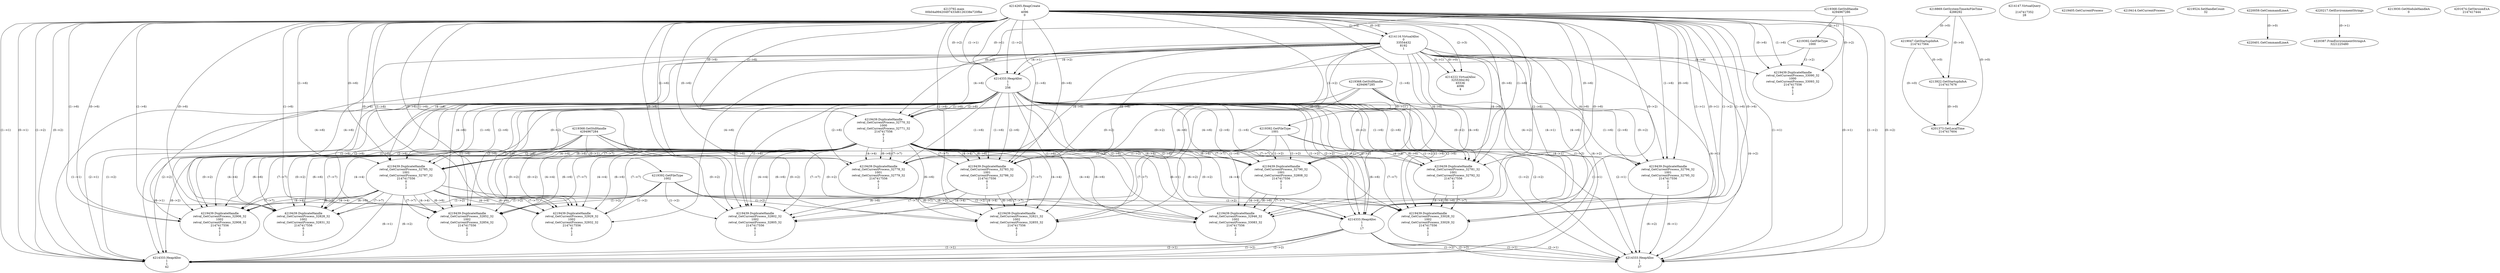 // Global SCDG with merge call
digraph {
	0 [label="4213792.main
00b04a99420497433d6126338e720fbe"]
	1 [label="4214265.HeapCreate
1
4096
0"]
	2 [label="4218869.GetSystemTimeAsFileTime
4288292"]
	3 [label="4214116.VirtualAlloc
0
33554432
8192
1"]
	1 -> 3 [label="(1-->4)"]
	1 -> 3 [label="(0-->4)"]
	4 [label="4214147.VirtualQuery

2147417352
28"]
	5 [label="4214222.VirtualAlloc
3255304192
65536
4096
4"]
	3 -> 5 [label="(0-->1)"]
	1 -> 5 [label="(2-->3)"]
	3 -> 5 [label="(0-->0)"]
	6 [label="4219047.GetStartupInfoA
2147417564"]
	2 -> 6 [label="(0-->0)"]
	7 [label="4219368.GetStdHandle
4294967286"]
	8 [label="4219392.GetFileType
1000"]
	7 -> 8 [label="(0-->1)"]
	9 [label="4219405.GetCurrentProcess
"]
	10 [label="4219414.GetCurrentProcess
"]
	11 [label="4219439.DuplicateHandle
retval_GetCurrentProcess_33090_32
1000
retval_GetCurrentProcess_33093_32
2147417556
0
1
2"]
	7 -> 11 [label="(0-->2)"]
	8 -> 11 [label="(1-->2)"]
	1 -> 11 [label="(1-->6)"]
	1 -> 11 [label="(0-->6)"]
	3 -> 11 [label="(4-->6)"]
	12 [label="4214333.HeapAlloc
1
1
256"]
	1 -> 12 [label="(1-->1)"]
	1 -> 12 [label="(0-->1)"]
	3 -> 12 [label="(4-->1)"]
	1 -> 12 [label="(1-->2)"]
	1 -> 12 [label="(0-->2)"]
	3 -> 12 [label="(4-->2)"]
	13 [label="4219439.DuplicateHandle
retval_GetCurrentProcess_32770_32
1000
retval_GetCurrentProcess_32771_32
2147417556
0
1
2"]
	7 -> 13 [label="(0-->2)"]
	8 -> 13 [label="(1-->2)"]
	1 -> 13 [label="(1-->6)"]
	1 -> 13 [label="(0-->6)"]
	3 -> 13 [label="(4-->6)"]
	12 -> 13 [label="(1-->6)"]
	12 -> 13 [label="(2-->6)"]
	14 [label="4219368.GetStdHandle
4294967285"]
	15 [label="4219392.GetFileType
1001"]
	14 -> 15 [label="(0-->1)"]
	16 [label="4219439.DuplicateHandle
retval_GetCurrentProcess_32785_32
1001
retval_GetCurrentProcess_32787_32
2147417556
0
1
2"]
	14 -> 16 [label="(0-->2)"]
	15 -> 16 [label="(1-->2)"]
	13 -> 16 [label="(4-->4)"]
	1 -> 16 [label="(1-->6)"]
	1 -> 16 [label="(0-->6)"]
	3 -> 16 [label="(4-->6)"]
	12 -> 16 [label="(1-->6)"]
	12 -> 16 [label="(2-->6)"]
	13 -> 16 [label="(6-->6)"]
	13 -> 16 [label="(7-->7)"]
	17 [label="4219368.GetStdHandle
4294967284"]
	18 [label="4219392.GetFileType
1002"]
	17 -> 18 [label="(0-->1)"]
	19 [label="4219524.SetHandleCount
32"]
	20 [label="4220059.GetCommandLineA
"]
	21 [label="4214333.HeapAlloc
1
1
17"]
	1 -> 21 [label="(1-->1)"]
	1 -> 21 [label="(0-->1)"]
	3 -> 21 [label="(4-->1)"]
	12 -> 21 [label="(1-->1)"]
	12 -> 21 [label="(2-->1)"]
	13 -> 21 [label="(6-->1)"]
	16 -> 21 [label="(6-->1)"]
	1 -> 21 [label="(1-->2)"]
	1 -> 21 [label="(0-->2)"]
	3 -> 21 [label="(4-->2)"]
	12 -> 21 [label="(1-->2)"]
	12 -> 21 [label="(2-->2)"]
	13 -> 21 [label="(6-->2)"]
	16 -> 21 [label="(6-->2)"]
	22 [label="4220217.GetEnvironmentStrings
"]
	23 [label="4219439.DuplicateHandle
retval_GetCurrentProcess_32794_32
1001
retval_GetCurrentProcess_32795_32
2147417556
0
1
2"]
	14 -> 23 [label="(0-->2)"]
	15 -> 23 [label="(1-->2)"]
	1 -> 23 [label="(1-->6)"]
	1 -> 23 [label="(0-->6)"]
	3 -> 23 [label="(4-->6)"]
	12 -> 23 [label="(1-->6)"]
	12 -> 23 [label="(2-->6)"]
	24 [label="4214333.HeapAlloc
1
1
37"]
	1 -> 24 [label="(1-->1)"]
	1 -> 24 [label="(0-->1)"]
	3 -> 24 [label="(4-->1)"]
	12 -> 24 [label="(1-->1)"]
	12 -> 24 [label="(2-->1)"]
	21 -> 24 [label="(1-->1)"]
	21 -> 24 [label="(2-->1)"]
	23 -> 24 [label="(6-->1)"]
	1 -> 24 [label="(1-->2)"]
	1 -> 24 [label="(0-->2)"]
	3 -> 24 [label="(4-->2)"]
	12 -> 24 [label="(1-->2)"]
	12 -> 24 [label="(2-->2)"]
	21 -> 24 [label="(1-->2)"]
	21 -> 24 [label="(2-->2)"]
	23 -> 24 [label="(6-->2)"]
	25 [label="4219439.DuplicateHandle
retval_GetCurrentProcess_32906_32
1002
retval_GetCurrentProcess_32908_32
2147417556
0
1
2"]
	17 -> 25 [label="(0-->2)"]
	18 -> 25 [label="(1-->2)"]
	13 -> 25 [label="(4-->4)"]
	16 -> 25 [label="(4-->4)"]
	1 -> 25 [label="(1-->6)"]
	1 -> 25 [label="(0-->6)"]
	3 -> 25 [label="(4-->6)"]
	12 -> 25 [label="(1-->6)"]
	12 -> 25 [label="(2-->6)"]
	13 -> 25 [label="(6-->6)"]
	16 -> 25 [label="(6-->6)"]
	13 -> 25 [label="(7-->7)"]
	16 -> 25 [label="(7-->7)"]
	26 [label="4220387.FreeEnvironmentStringsA
3221225480"]
	22 -> 26 [label="(0-->1)"]
	27 [label="4213922.GetStartupInfoA
2147417676"]
	2 -> 27 [label="(0-->0)"]
	6 -> 27 [label="(0-->0)"]
	28 [label="4213930.GetModuleHandleA
0"]
	29 [label="4220401.GetCommandLineA
"]
	20 -> 29 [label="(0-->0)"]
	30 [label="4201373.GetLocalTime
2147417604"]
	2 -> 30 [label="(0-->0)"]
	6 -> 30 [label="(0-->0)"]
	27 -> 30 [label="(0-->0)"]
	31 [label="4201674.GetVersionExA
2147417444"]
	32 [label="4219439.DuplicateHandle
retval_GetCurrentProcess_32828_32
1002
retval_GetCurrentProcess_32831_32
2147417556
0
1
2"]
	17 -> 32 [label="(0-->2)"]
	18 -> 32 [label="(1-->2)"]
	13 -> 32 [label="(4-->4)"]
	16 -> 32 [label="(4-->4)"]
	1 -> 32 [label="(1-->6)"]
	1 -> 32 [label="(0-->6)"]
	3 -> 32 [label="(4-->6)"]
	12 -> 32 [label="(1-->6)"]
	12 -> 32 [label="(2-->6)"]
	13 -> 32 [label="(6-->6)"]
	16 -> 32 [label="(6-->6)"]
	13 -> 32 [label="(7-->7)"]
	16 -> 32 [label="(7-->7)"]
	33 [label="4214333.HeapAlloc
1
1
42"]
	1 -> 33 [label="(1-->1)"]
	1 -> 33 [label="(0-->1)"]
	3 -> 33 [label="(4-->1)"]
	12 -> 33 [label="(1-->1)"]
	12 -> 33 [label="(2-->1)"]
	13 -> 33 [label="(6-->1)"]
	16 -> 33 [label="(6-->1)"]
	21 -> 33 [label="(1-->1)"]
	21 -> 33 [label="(2-->1)"]
	1 -> 33 [label="(1-->2)"]
	1 -> 33 [label="(0-->2)"]
	3 -> 33 [label="(4-->2)"]
	12 -> 33 [label="(1-->2)"]
	12 -> 33 [label="(2-->2)"]
	13 -> 33 [label="(6-->2)"]
	16 -> 33 [label="(6-->2)"]
	21 -> 33 [label="(1-->2)"]
	21 -> 33 [label="(2-->2)"]
	34 [label="4219439.DuplicateHandle
retval_GetCurrentProcess_32783_32
1001
retval_GetCurrentProcess_32786_32
2147417556
0
1
2"]
	14 -> 34 [label="(0-->2)"]
	15 -> 34 [label="(1-->2)"]
	13 -> 34 [label="(4-->4)"]
	1 -> 34 [label="(1-->6)"]
	1 -> 34 [label="(0-->6)"]
	3 -> 34 [label="(4-->6)"]
	12 -> 34 [label="(1-->6)"]
	12 -> 34 [label="(2-->6)"]
	13 -> 34 [label="(6-->6)"]
	13 -> 34 [label="(7-->7)"]
	35 [label="4219439.DuplicateHandle
retval_GetCurrentProcess_32802_32
1002
retval_GetCurrentProcess_32805_32
2147417556
0
1
2"]
	17 -> 35 [label="(0-->2)"]
	18 -> 35 [label="(1-->2)"]
	13 -> 35 [label="(4-->4)"]
	34 -> 35 [label="(4-->4)"]
	1 -> 35 [label="(1-->6)"]
	1 -> 35 [label="(0-->6)"]
	3 -> 35 [label="(4-->6)"]
	12 -> 35 [label="(1-->6)"]
	12 -> 35 [label="(2-->6)"]
	13 -> 35 [label="(6-->6)"]
	34 -> 35 [label="(6-->6)"]
	13 -> 35 [label="(7-->7)"]
	34 -> 35 [label="(7-->7)"]
	36 [label="4219439.DuplicateHandle
retval_GetCurrentProcess_32852_32
1002
retval_GetCurrentProcess_32854_32
2147417556
0
1
2"]
	17 -> 36 [label="(0-->2)"]
	18 -> 36 [label="(1-->2)"]
	13 -> 36 [label="(4-->4)"]
	16 -> 36 [label="(4-->4)"]
	1 -> 36 [label="(1-->6)"]
	1 -> 36 [label="(0-->6)"]
	3 -> 36 [label="(4-->6)"]
	12 -> 36 [label="(1-->6)"]
	12 -> 36 [label="(2-->6)"]
	13 -> 36 [label="(6-->6)"]
	16 -> 36 [label="(6-->6)"]
	13 -> 36 [label="(7-->7)"]
	16 -> 36 [label="(7-->7)"]
	37 [label="4219439.DuplicateHandle
retval_GetCurrentProcess_32821_32
1002
retval_GetCurrentProcess_32855_32
2147417556
0
1
2"]
	17 -> 37 [label="(0-->2)"]
	18 -> 37 [label="(1-->2)"]
	13 -> 37 [label="(4-->4)"]
	34 -> 37 [label="(4-->4)"]
	1 -> 37 [label="(1-->6)"]
	1 -> 37 [label="(0-->6)"]
	3 -> 37 [label="(4-->6)"]
	12 -> 37 [label="(1-->6)"]
	12 -> 37 [label="(2-->6)"]
	13 -> 37 [label="(6-->6)"]
	34 -> 37 [label="(6-->6)"]
	13 -> 37 [label="(7-->7)"]
	34 -> 37 [label="(7-->7)"]
	38 [label="4219439.DuplicateHandle
retval_GetCurrentProcess_32929_32
1002
retval_GetCurrentProcess_32932_32
2147417556
0
1
2"]
	17 -> 38 [label="(0-->2)"]
	18 -> 38 [label="(1-->2)"]
	13 -> 38 [label="(4-->4)"]
	16 -> 38 [label="(4-->4)"]
	1 -> 38 [label="(1-->6)"]
	1 -> 38 [label="(0-->6)"]
	3 -> 38 [label="(4-->6)"]
	12 -> 38 [label="(1-->6)"]
	12 -> 38 [label="(2-->6)"]
	13 -> 38 [label="(6-->6)"]
	16 -> 38 [label="(6-->6)"]
	13 -> 38 [label="(7-->7)"]
	16 -> 38 [label="(7-->7)"]
	39 [label="4219439.DuplicateHandle
retval_GetCurrentProcess_32781_32
1001
retval_GetCurrentProcess_32792_32
2147417556
0
1
2"]
	14 -> 39 [label="(0-->2)"]
	15 -> 39 [label="(1-->2)"]
	13 -> 39 [label="(4-->4)"]
	1 -> 39 [label="(1-->6)"]
	1 -> 39 [label="(0-->6)"]
	3 -> 39 [label="(4-->6)"]
	12 -> 39 [label="(1-->6)"]
	12 -> 39 [label="(2-->6)"]
	13 -> 39 [label="(6-->6)"]
	13 -> 39 [label="(7-->7)"]
	40 [label="4219439.DuplicateHandle
retval_GetCurrentProcess_33028_32
1002
retval_GetCurrentProcess_33029_32
2147417556
0
1
2"]
	17 -> 40 [label="(0-->2)"]
	18 -> 40 [label="(1-->2)"]
	13 -> 40 [label="(4-->4)"]
	39 -> 40 [label="(4-->4)"]
	1 -> 40 [label="(1-->6)"]
	1 -> 40 [label="(0-->6)"]
	3 -> 40 [label="(4-->6)"]
	12 -> 40 [label="(1-->6)"]
	12 -> 40 [label="(2-->6)"]
	13 -> 40 [label="(6-->6)"]
	39 -> 40 [label="(6-->6)"]
	13 -> 40 [label="(7-->7)"]
	39 -> 40 [label="(7-->7)"]
	41 [label="4219439.DuplicateHandle
retval_GetCurrentProcess_32778_32
1001
retval_GetCurrentProcess_32779_32
2147417556
0
1
2"]
	14 -> 41 [label="(0-->2)"]
	15 -> 41 [label="(1-->2)"]
	13 -> 41 [label="(4-->4)"]
	1 -> 41 [label="(1-->6)"]
	1 -> 41 [label="(0-->6)"]
	3 -> 41 [label="(4-->6)"]
	12 -> 41 [label="(1-->6)"]
	12 -> 41 [label="(2-->6)"]
	13 -> 41 [label="(6-->6)"]
	13 -> 41 [label="(7-->7)"]
	42 [label="4219439.DuplicateHandle
retval_GetCurrentProcess_32790_32
1001
retval_GetCurrentProcess_32808_32
2147417556
0
1
2"]
	14 -> 42 [label="(0-->2)"]
	15 -> 42 [label="(1-->2)"]
	13 -> 42 [label="(4-->4)"]
	1 -> 42 [label="(1-->6)"]
	1 -> 42 [label="(0-->6)"]
	3 -> 42 [label="(4-->6)"]
	12 -> 42 [label="(1-->6)"]
	12 -> 42 [label="(2-->6)"]
	13 -> 42 [label="(6-->6)"]
	13 -> 42 [label="(7-->7)"]
	43 [label="4219439.DuplicateHandle
retval_GetCurrentProcess_32946_32
1002
retval_GetCurrentProcess_33083_32
2147417556
0
1
2"]
	17 -> 43 [label="(0-->2)"]
	18 -> 43 [label="(1-->2)"]
	13 -> 43 [label="(4-->4)"]
	42 -> 43 [label="(4-->4)"]
	1 -> 43 [label="(1-->6)"]
	1 -> 43 [label="(0-->6)"]
	3 -> 43 [label="(4-->6)"]
	12 -> 43 [label="(1-->6)"]
	12 -> 43 [label="(2-->6)"]
	13 -> 43 [label="(6-->6)"]
	42 -> 43 [label="(6-->6)"]
	13 -> 43 [label="(7-->7)"]
	42 -> 43 [label="(7-->7)"]
}
